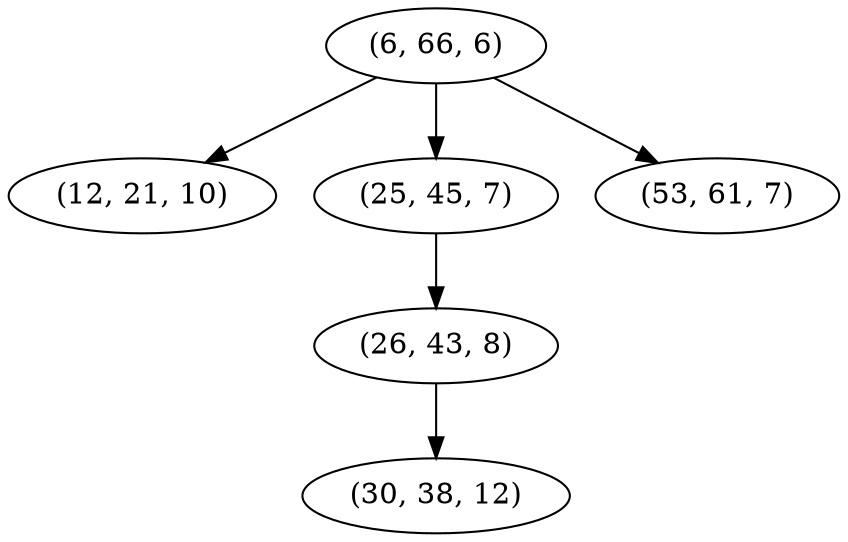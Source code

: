digraph tree {
    "(6, 66, 6)";
    "(12, 21, 10)";
    "(25, 45, 7)";
    "(26, 43, 8)";
    "(30, 38, 12)";
    "(53, 61, 7)";
    "(6, 66, 6)" -> "(12, 21, 10)";
    "(6, 66, 6)" -> "(25, 45, 7)";
    "(6, 66, 6)" -> "(53, 61, 7)";
    "(25, 45, 7)" -> "(26, 43, 8)";
    "(26, 43, 8)" -> "(30, 38, 12)";
}
